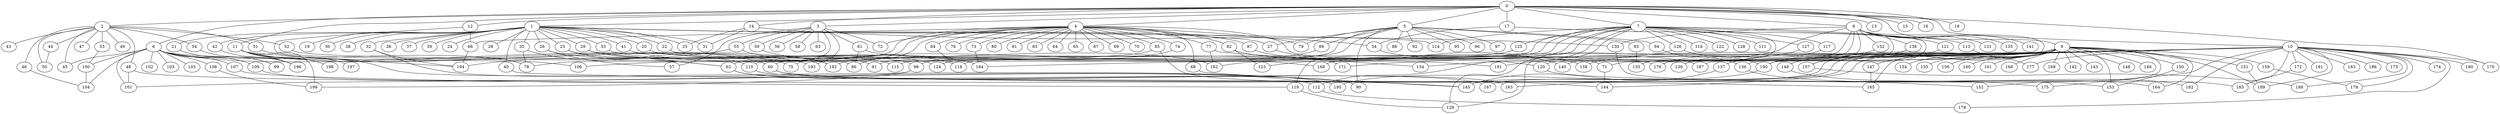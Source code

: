 
graph graphname {
    0 -- 1
0 -- 2
0 -- 3
0 -- 4
0 -- 5
0 -- 6
0 -- 7
0 -- 8
0 -- 9
0 -- 10
0 -- 11
0 -- 12
0 -- 13
0 -- 14
0 -- 15
0 -- 16
0 -- 17
0 -- 18
0 -- 170
1 -- 19
1 -- 20
1 -- 21
1 -- 22
1 -- 23
1 -- 24
1 -- 25
1 -- 26
1 -- 27
1 -- 28
1 -- 29
1 -- 30
1 -- 31
1 -- 32
1 -- 33
1 -- 34
1 -- 35
1 -- 36
1 -- 37
1 -- 38
1 -- 39
1 -- 40
1 -- 41
1 -- 42
1 -- 114
2 -- 43
2 -- 44
2 -- 45
2 -- 46
2 -- 47
2 -- 48
2 -- 49
2 -- 50
2 -- 51
2 -- 52
2 -- 53
2 -- 54
3 -- 55
3 -- 56
3 -- 57
3 -- 58
3 -- 59
3 -- 60
3 -- 61
3 -- 62
3 -- 63
3 -- 72
4 -- 64
4 -- 65
4 -- 66
4 -- 67
4 -- 68
4 -- 69
4 -- 70
4 -- 71
4 -- 72
4 -- 73
4 -- 74
4 -- 75
4 -- 76
4 -- 77
4 -- 78
4 -- 79
4 -- 80
4 -- 81
4 -- 82
4 -- 83
4 -- 84
4 -- 85
4 -- 86
4 -- 87
5 -- 96
5 -- 98
5 -- 97
5 -- 88
5 -- 89
5 -- 90
5 -- 91
5 -- 92
5 -- 93
5 -- 94
5 -- 95
5 -- 27
5 -- 79
6 -- 99
6 -- 100
6 -- 101
6 -- 102
6 -- 103
6 -- 104
6 -- 105
6 -- 106
6 -- 107
6 -- 108
6 -- 109
6 -- 110
6 -- 45
6 -- 78
7 -- 128
7 -- 129
7 -- 111
7 -- 112
7 -- 113
7 -- 114
7 -- 115
7 -- 116
7 -- 117
7 -- 118
7 -- 119
7 -- 120
7 -- 121
7 -- 122
7 -- 123
7 -- 124
7 -- 125
7 -- 126
7 -- 127
8 -- 130
8 -- 131
8 -- 132
8 -- 133
8 -- 134
8 -- 135
8 -- 136
8 -- 137
8 -- 138
8 -- 139
8 -- 140
8 -- 141
9 -- 142
9 -- 143
9 -- 144
9 -- 145
9 -- 146
9 -- 147
9 -- 148
9 -- 149
9 -- 150
9 -- 151
9 -- 152
9 -- 153
9 -- 154
9 -- 155
9 -- 156
9 -- 157
9 -- 158
9 -- 159
9 -- 160
9 -- 161
9 -- 162
9 -- 163
9 -- 164
9 -- 165
9 -- 166
9 -- 167
9 -- 168
9 -- 169
9 -- 189
10 -- 170
10 -- 171
10 -- 172
10 -- 173
10 -- 174
10 -- 175
10 -- 176
10 -- 177
10 -- 178
10 -- 179
10 -- 180
10 -- 181
10 -- 182
10 -- 183
10 -- 184
10 -- 185
10 -- 186
10 -- 187
10 -- 188
10 -- 189
10 -- 190
10 -- 191
10 -- 71
11 -- 192
11 -- 194
11 -- 195
11 -- 196
11 -- 197
11 -- 198
11 -- 193
11 -- 199
12 -- 66
12 -- 86
14 -- 31
14 -- 25
14 -- 130
17 -- 34
17 -- 157
20 -- 168
21 -- 99
22 -- 171
23 -- 115
23 -- 62
26 -- 57
26 -- 91
27 -- 140
29 -- 62
29 -- 184
29 -- 98
32 -- 195
32 -- 194
33 -- 124
34 -- 187
35 -- 60
35 -- 78
40 -- 165
41 -- 162
42 -- 196
44 -- 50
46 -- 104
48 -- 101
48 -- 145
51 -- 75
52 -- 176
53 -- 100
54 -- 196
55 -- 194
55 -- 192
59 -- 118
60 -- 163
60 -- 185
61 -- 191
61 -- 86
62 -- 167
62 -- 90
66 -- 194
68 -- 145
71 -- 144
73 -- 184
74 -- 110
77 -- 134
77 -- 162
82 -- 123
82 -- 158
84 -- 118
85 -- 106
85 -- 144
87 -- 120
89 -- 193
93 -- 133
94 -- 136
98 -- 199
98 -- 101
100 -- 104
107 -- 119
108 -- 199
109 -- 112
110 -- 175
112 -- 178
113 -- 177
117 -- 139
119 -- 129
120 -- 152
121 -- 157
125 -- 192
126 -- 190
126 -- 129
127 -- 176
130 -- 153
132 -- 137
136 -- 164
137 -- 145
138 -- 148
138 -- 190
147 -- 165
148 -- 182
150 -- 153
151 -- 189
157 -- 188
159 -- 179
172 -- 185
190 -- 195

}
